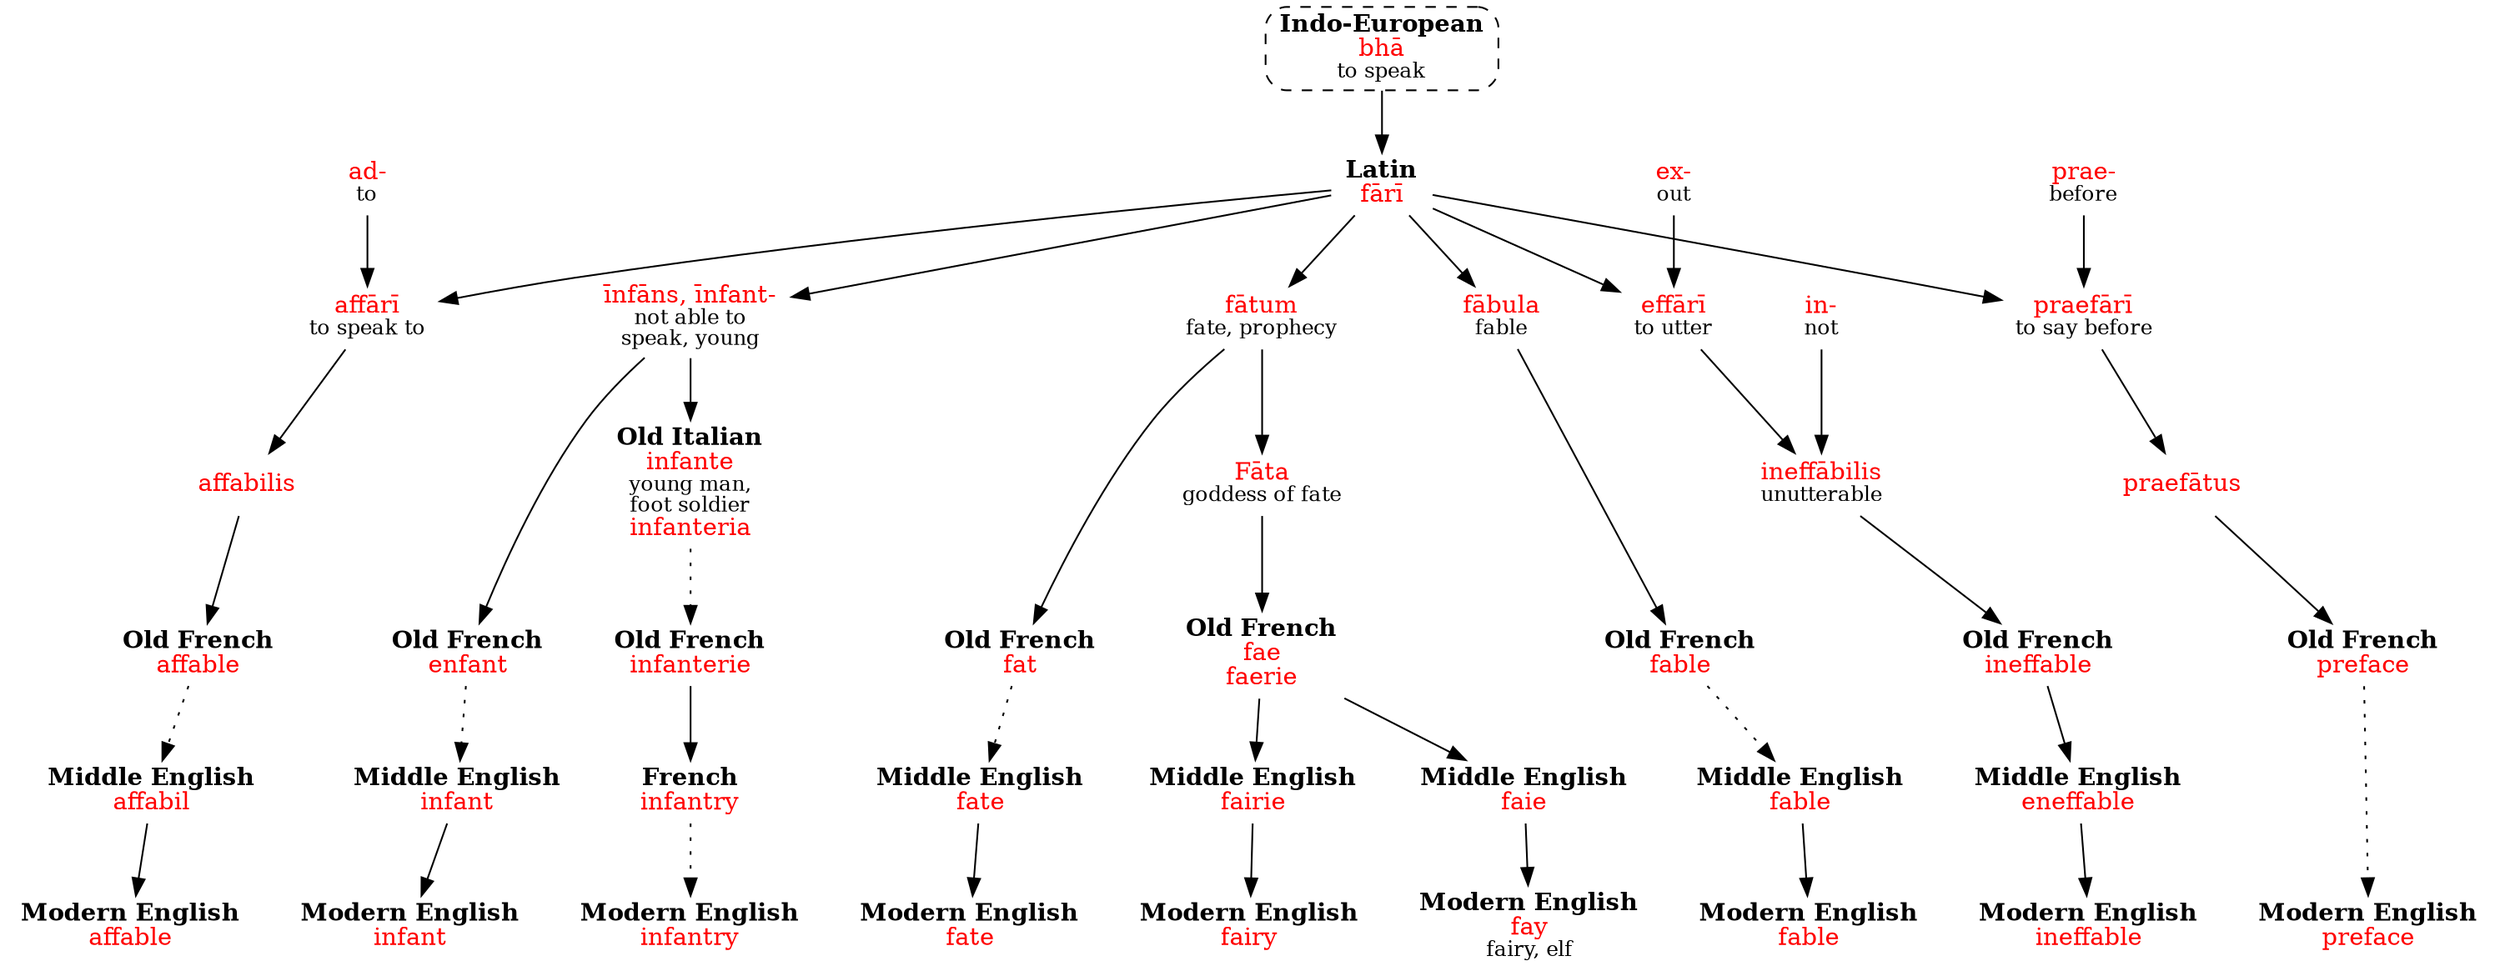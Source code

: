 digraph 2 { /* Latin fari */
    node [shape=plaintext];
    bha [label=<<b>Indo-European</b><br/><font color="red">bhā</font><br/><font point-size="12">to speak</font>> shape=box style="dashed,rounded" URL="bha-speak0.svg"];
    bha -> fari;
    fari [label=<<b>Latin</b><br/><font color="red">fārī</font>>]; // deponent verb
    fari -> { fabula; fatum; affari; effari; infans; praefari; rank=same }
    /* fable, fabulous */
    fabula [label=<<font color="red">fābula</font><br/><font point-size="12">fable</font>>];
    fabula -> fableOF;
    fableOF [label=<<b>Old French</b><br/><font color="red">fable</font>>];
    fableOF -> fableME [style=dotted];
    fableME [label=<<b>Middle English</b><br/><font color="red">fable</font>>];
    fableME -> fable;
    fable [label=<<b>Modern English</b><br/><font color="red">fable</font>>];
    /* fate, fairy, fay */
    fatum [label=<<font color="red">fātum</font><br/><font point-size="12">fate, prophecy</font>>];
    fatum -> { fatOF; fata }
    fatOF [label=<<b>Old French</b><br/><font color="red">fat</font>>];
    fatOF -> fateME [style=dotted];
    fateME [label=<<b>Middle English</b><br/><font color="red">fate</font>>];
    fateME -> fate;
    fate [label=<<b>Modern English</b><br/><font color="red">fate</font>>];
    fata [label=<<font color="red">Fāta</font><br/><font point-size="12">goddess of fate</font>>];
    fata -> faeOF;
    faeOF [label=<<b>Old French</b><br/><font color="red">fae<br/>faerie</font>>];
    faeOF -> { fairieME; faieME }
    fairieME [label=<<b>Middle English</b><br/><font color="red">fairie</font>>];
    fairieME -> fairy;
    fairy [label=<<b>Modern English</b><br/><font color="red">fairy</font>>];
    faieME [label=<<b>Middle English</b><br/><font color="red">faie</font>>];
    faieME -> fay;
    fay [label=<<b>Modern English</b><br/><font color="red">fay</font><br/><font point-size="12">fairy, elf</font>>];
    /* affable */
    affari [label=<<font color="red">affārī</font><br/><font point-size="12">to speak to</font>>];
    ad -> affari;
    ad [label=<<font color="red">ad-</font><br/><font point-size="12">to</font>>];
    affari -> affabilis;
    affabilis [label=<<font color="red">affabilis</font>>];
    affabilis -> affableOF;
    affableOF [label=<<b>Old French</b><br/><font color="red">affable</font>>];
    affableOF -> affabil [style=dotted];
    affabil [label=<<b>Middle English</b><br/><font color="red">affabil</font>>];
    affabil -> affable;
    affable [label=<<b>Modern English</b><br/><font color="red">affable</font>>];
    /* ineffable */
    effari [label=<<font color="red">effārī</font><br/><font point-size="12">to utter</font>>];
    ex -> effari;
    ex [label=<<font color="red">ex-</font><br/><font point-size="12">out</font>>]; // see eghs
    { in; effari } -> ineffabilis;
    in [label=<<font color="red">in-</font><br/><font point-size="12">not</font>>];
    ineffabilis [label=<<font color="red">ineffābilis</font><br/><font point-size="12">unutterable</font>>];
    ineffabilis -> ineffableOF;
    ineffableOF [label=<<b>Old French</b><br/><font color="red">ineffable</font>>];
    ineffableOF -> ineffableME [stlye=dotted];
    ineffableME [label=<<b>Middle English</b><br/><font color="red">eneffable</font>>];
    ineffableME -> ineffable;
    ineffable [label=<<b>Modern English</b><br/><font color="red">ineffable</font>>];
    /* infant, infantry */
    infans [label=<<font color="red">īnfāns, īnfant-</font><br/><font point-size="12">not able to<br/>speak, young</font>>];
    infans -> { enfantOF; infanteOI }
    enfantOF [label=<<b>Old French</b><br/><font color="red">enfant</font>>];
    enfantOF -> infantME [style=dotted];
    infantME [label=<<b>Middle English</b><br/><font color="red">infant</font>>];
    infantME -> infant;
    infant [label=<<b>Modern English</b><br/><font color="red">infant</font>>];
    infanteOI [label=<<b>Old Italian</b><br/><font color="red">infante</font><br/><font point-size="12">young man,<br/>foot soldier</font><br/><font color="red">infanteria</font>>];
    infanteOI -> infanterie [style=dotted];
    infanterie [label=<<b>Old French</b><br/><font color="red">infanterie</font>>];
    infanterie -> infantryF;
    infantryF [label=<<b>French</b><br/><font color="red">infantry</font>>];
    infantryF -> infantry [style=dotted];
    infantry [label=<<b>Modern English</b><br/><font color="red">infantry</font>>];
    /* preface */
    praefari [label=<<font color="red">praefārī</font><br/><font point-size="12">to say before</font>>];
    prae -> praefari;
    prae [label=<<font color="red">prae-</font><br/><font point-size="12">before</font>>]; // see per1
    praefari -> praefatus;
    praefatus [label=<<font color="red">praefātus</font>>];
    praefatus -> prefaceOF;
    prefaceOF [label=<<b>Old French</b><br/><font color="red">preface</font>>];
    prefaceOF -> preface [style=dotted];
    preface [label=<<b>Modern English</b><br/><font color="red">preface</font>>];
    { rank=same; fable; fate; fairy; fay; affable; ineffable; infant; infantry; preface }
    { rank=same; fableOF; fatOF; faeOF; affableOF; ineffableOF; enfantOF; infanterie; prefaceOF } // Old French
}